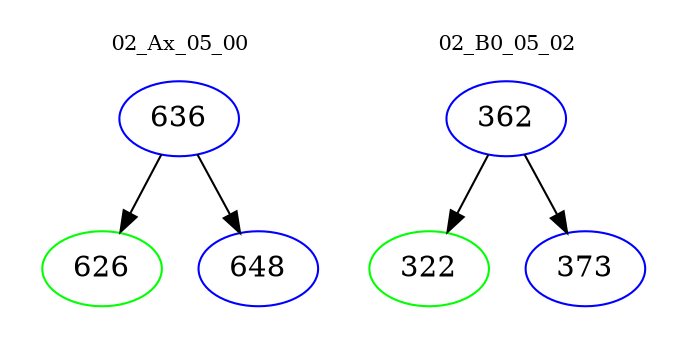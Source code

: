 digraph{
subgraph cluster_0 {
color = white
label = "02_Ax_05_00";
fontsize=10;
T0_636 [label="636", color="blue"]
T0_636 -> T0_626 [color="black"]
T0_626 [label="626", color="green"]
T0_636 -> T0_648 [color="black"]
T0_648 [label="648", color="blue"]
}
subgraph cluster_1 {
color = white
label = "02_B0_05_02";
fontsize=10;
T1_362 [label="362", color="blue"]
T1_362 -> T1_322 [color="black"]
T1_322 [label="322", color="green"]
T1_362 -> T1_373 [color="black"]
T1_373 [label="373", color="blue"]
}
}
